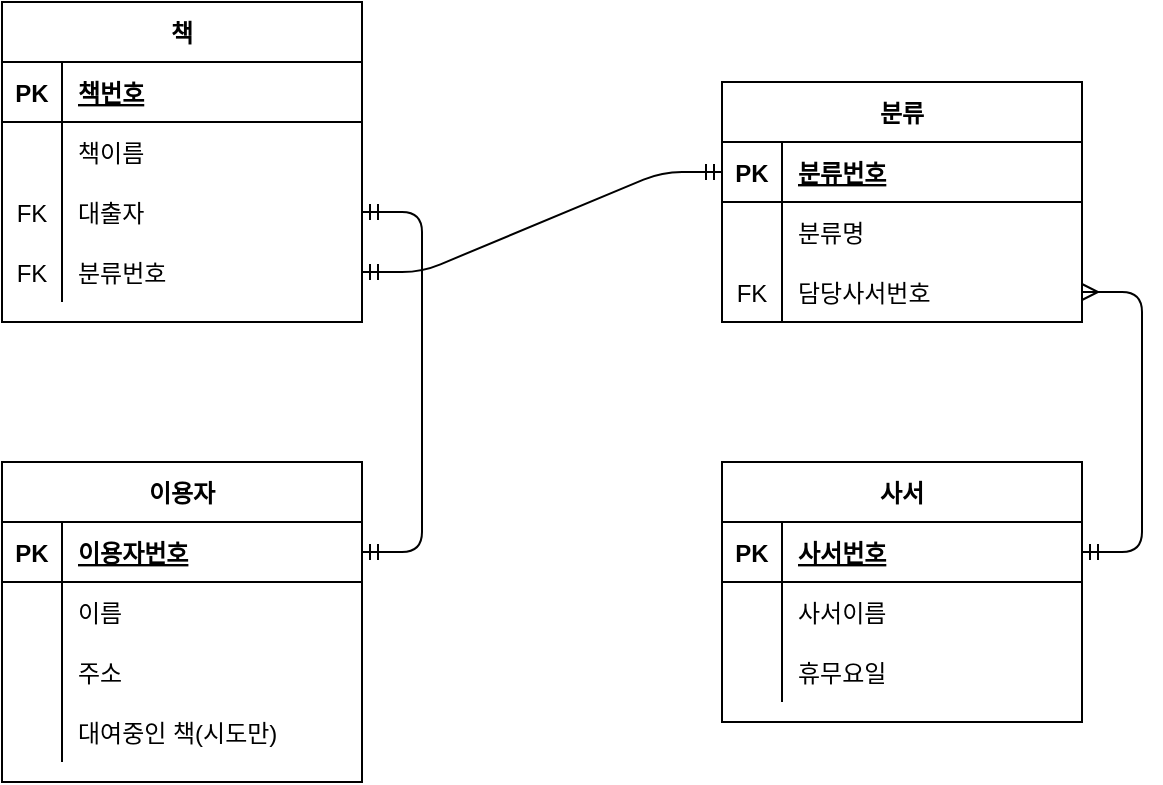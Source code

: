 <mxfile version="14.9.8" type="github">
  <diagram id="P8HV60x6f74xyj__cb5O" name="Page-1">
    <mxGraphModel dx="1422" dy="794" grid="1" gridSize="10" guides="1" tooltips="1" connect="1" arrows="1" fold="1" page="1" pageScale="1" pageWidth="827" pageHeight="1169" math="0" shadow="0">
      <root>
        <mxCell id="0" />
        <mxCell id="1" parent="0" />
        <mxCell id="zJml7gbfkg_L_VW95YBA-1" value="책" style="shape=table;startSize=30;container=1;collapsible=1;childLayout=tableLayout;fixedRows=1;rowLines=0;fontStyle=1;align=center;resizeLast=1;" vertex="1" parent="1">
          <mxGeometry x="80" y="170" width="180" height="160" as="geometry" />
        </mxCell>
        <mxCell id="zJml7gbfkg_L_VW95YBA-2" value="" style="shape=partialRectangle;collapsible=0;dropTarget=0;pointerEvents=0;fillColor=none;top=0;left=0;bottom=1;right=0;points=[[0,0.5],[1,0.5]];portConstraint=eastwest;" vertex="1" parent="zJml7gbfkg_L_VW95YBA-1">
          <mxGeometry y="30" width="180" height="30" as="geometry" />
        </mxCell>
        <mxCell id="zJml7gbfkg_L_VW95YBA-3" value="PK" style="shape=partialRectangle;connectable=0;fillColor=none;top=0;left=0;bottom=0;right=0;fontStyle=1;overflow=hidden;" vertex="1" parent="zJml7gbfkg_L_VW95YBA-2">
          <mxGeometry width="30" height="30" as="geometry" />
        </mxCell>
        <mxCell id="zJml7gbfkg_L_VW95YBA-4" value="책번호" style="shape=partialRectangle;connectable=0;fillColor=none;top=0;left=0;bottom=0;right=0;align=left;spacingLeft=6;fontStyle=5;overflow=hidden;" vertex="1" parent="zJml7gbfkg_L_VW95YBA-2">
          <mxGeometry x="30" width="150" height="30" as="geometry" />
        </mxCell>
        <mxCell id="zJml7gbfkg_L_VW95YBA-5" value="" style="shape=partialRectangle;collapsible=0;dropTarget=0;pointerEvents=0;fillColor=none;top=0;left=0;bottom=0;right=0;points=[[0,0.5],[1,0.5]];portConstraint=eastwest;" vertex="1" parent="zJml7gbfkg_L_VW95YBA-1">
          <mxGeometry y="60" width="180" height="30" as="geometry" />
        </mxCell>
        <mxCell id="zJml7gbfkg_L_VW95YBA-6" value="" style="shape=partialRectangle;connectable=0;fillColor=none;top=0;left=0;bottom=0;right=0;editable=1;overflow=hidden;" vertex="1" parent="zJml7gbfkg_L_VW95YBA-5">
          <mxGeometry width="30" height="30" as="geometry" />
        </mxCell>
        <mxCell id="zJml7gbfkg_L_VW95YBA-7" value="책이름" style="shape=partialRectangle;connectable=0;fillColor=none;top=0;left=0;bottom=0;right=0;align=left;spacingLeft=6;overflow=hidden;" vertex="1" parent="zJml7gbfkg_L_VW95YBA-5">
          <mxGeometry x="30" width="150" height="30" as="geometry" />
        </mxCell>
        <mxCell id="zJml7gbfkg_L_VW95YBA-8" value="" style="shape=partialRectangle;collapsible=0;dropTarget=0;pointerEvents=0;fillColor=none;top=0;left=0;bottom=0;right=0;points=[[0,0.5],[1,0.5]];portConstraint=eastwest;" vertex="1" parent="zJml7gbfkg_L_VW95YBA-1">
          <mxGeometry y="90" width="180" height="30" as="geometry" />
        </mxCell>
        <mxCell id="zJml7gbfkg_L_VW95YBA-9" value="FK" style="shape=partialRectangle;connectable=0;fillColor=none;top=0;left=0;bottom=0;right=0;editable=1;overflow=hidden;" vertex="1" parent="zJml7gbfkg_L_VW95YBA-8">
          <mxGeometry width="30" height="30" as="geometry" />
        </mxCell>
        <mxCell id="zJml7gbfkg_L_VW95YBA-10" value="대출자" style="shape=partialRectangle;connectable=0;fillColor=none;top=0;left=0;bottom=0;right=0;align=left;spacingLeft=6;overflow=hidden;" vertex="1" parent="zJml7gbfkg_L_VW95YBA-8">
          <mxGeometry x="30" width="150" height="30" as="geometry" />
        </mxCell>
        <mxCell id="zJml7gbfkg_L_VW95YBA-11" value="" style="shape=partialRectangle;collapsible=0;dropTarget=0;pointerEvents=0;fillColor=none;top=0;left=0;bottom=0;right=0;points=[[0,0.5],[1,0.5]];portConstraint=eastwest;" vertex="1" parent="zJml7gbfkg_L_VW95YBA-1">
          <mxGeometry y="120" width="180" height="30" as="geometry" />
        </mxCell>
        <mxCell id="zJml7gbfkg_L_VW95YBA-12" value="FK" style="shape=partialRectangle;connectable=0;fillColor=none;top=0;left=0;bottom=0;right=0;editable=1;overflow=hidden;" vertex="1" parent="zJml7gbfkg_L_VW95YBA-11">
          <mxGeometry width="30" height="30" as="geometry" />
        </mxCell>
        <mxCell id="zJml7gbfkg_L_VW95YBA-13" value="분류번호" style="shape=partialRectangle;connectable=0;fillColor=none;top=0;left=0;bottom=0;right=0;align=left;spacingLeft=6;overflow=hidden;" vertex="1" parent="zJml7gbfkg_L_VW95YBA-11">
          <mxGeometry x="30" width="150" height="30" as="geometry" />
        </mxCell>
        <mxCell id="zJml7gbfkg_L_VW95YBA-14" value="분류" style="shape=table;startSize=30;container=1;collapsible=1;childLayout=tableLayout;fixedRows=1;rowLines=0;fontStyle=1;align=center;resizeLast=1;" vertex="1" parent="1">
          <mxGeometry x="440" y="210" width="180" height="120" as="geometry" />
        </mxCell>
        <mxCell id="zJml7gbfkg_L_VW95YBA-15" value="" style="shape=partialRectangle;collapsible=0;dropTarget=0;pointerEvents=0;fillColor=none;top=0;left=0;bottom=1;right=0;points=[[0,0.5],[1,0.5]];portConstraint=eastwest;" vertex="1" parent="zJml7gbfkg_L_VW95YBA-14">
          <mxGeometry y="30" width="180" height="30" as="geometry" />
        </mxCell>
        <mxCell id="zJml7gbfkg_L_VW95YBA-16" value="PK" style="shape=partialRectangle;connectable=0;fillColor=none;top=0;left=0;bottom=0;right=0;fontStyle=1;overflow=hidden;" vertex="1" parent="zJml7gbfkg_L_VW95YBA-15">
          <mxGeometry width="30" height="30" as="geometry" />
        </mxCell>
        <mxCell id="zJml7gbfkg_L_VW95YBA-17" value="분류번호" style="shape=partialRectangle;connectable=0;fillColor=none;top=0;left=0;bottom=0;right=0;align=left;spacingLeft=6;fontStyle=5;overflow=hidden;" vertex="1" parent="zJml7gbfkg_L_VW95YBA-15">
          <mxGeometry x="30" width="150" height="30" as="geometry" />
        </mxCell>
        <mxCell id="zJml7gbfkg_L_VW95YBA-18" value="" style="shape=partialRectangle;collapsible=0;dropTarget=0;pointerEvents=0;fillColor=none;top=0;left=0;bottom=0;right=0;points=[[0,0.5],[1,0.5]];portConstraint=eastwest;" vertex="1" parent="zJml7gbfkg_L_VW95YBA-14">
          <mxGeometry y="60" width="180" height="30" as="geometry" />
        </mxCell>
        <mxCell id="zJml7gbfkg_L_VW95YBA-19" value="" style="shape=partialRectangle;connectable=0;fillColor=none;top=0;left=0;bottom=0;right=0;editable=1;overflow=hidden;" vertex="1" parent="zJml7gbfkg_L_VW95YBA-18">
          <mxGeometry width="30" height="30" as="geometry" />
        </mxCell>
        <mxCell id="zJml7gbfkg_L_VW95YBA-20" value="분류명" style="shape=partialRectangle;connectable=0;fillColor=none;top=0;left=0;bottom=0;right=0;align=left;spacingLeft=6;overflow=hidden;" vertex="1" parent="zJml7gbfkg_L_VW95YBA-18">
          <mxGeometry x="30" width="150" height="30" as="geometry" />
        </mxCell>
        <mxCell id="zJml7gbfkg_L_VW95YBA-24" value="" style="shape=partialRectangle;collapsible=0;dropTarget=0;pointerEvents=0;fillColor=none;top=0;left=0;bottom=0;right=0;points=[[0,0.5],[1,0.5]];portConstraint=eastwest;" vertex="1" parent="zJml7gbfkg_L_VW95YBA-14">
          <mxGeometry y="90" width="180" height="30" as="geometry" />
        </mxCell>
        <mxCell id="zJml7gbfkg_L_VW95YBA-25" value="FK" style="shape=partialRectangle;connectable=0;fillColor=none;top=0;left=0;bottom=0;right=0;editable=1;overflow=hidden;" vertex="1" parent="zJml7gbfkg_L_VW95YBA-24">
          <mxGeometry width="30" height="30" as="geometry" />
        </mxCell>
        <mxCell id="zJml7gbfkg_L_VW95YBA-26" value="담당사서번호" style="shape=partialRectangle;connectable=0;fillColor=none;top=0;left=0;bottom=0;right=0;align=left;spacingLeft=6;overflow=hidden;" vertex="1" parent="zJml7gbfkg_L_VW95YBA-24">
          <mxGeometry x="30" width="150" height="30" as="geometry" />
        </mxCell>
        <mxCell id="zJml7gbfkg_L_VW95YBA-27" value="사서" style="shape=table;startSize=30;container=1;collapsible=1;childLayout=tableLayout;fixedRows=1;rowLines=0;fontStyle=1;align=center;resizeLast=1;" vertex="1" parent="1">
          <mxGeometry x="440" y="400" width="180" height="130" as="geometry" />
        </mxCell>
        <mxCell id="zJml7gbfkg_L_VW95YBA-28" value="" style="shape=partialRectangle;collapsible=0;dropTarget=0;pointerEvents=0;fillColor=none;top=0;left=0;bottom=1;right=0;points=[[0,0.5],[1,0.5]];portConstraint=eastwest;" vertex="1" parent="zJml7gbfkg_L_VW95YBA-27">
          <mxGeometry y="30" width="180" height="30" as="geometry" />
        </mxCell>
        <mxCell id="zJml7gbfkg_L_VW95YBA-29" value="PK" style="shape=partialRectangle;connectable=0;fillColor=none;top=0;left=0;bottom=0;right=0;fontStyle=1;overflow=hidden;" vertex="1" parent="zJml7gbfkg_L_VW95YBA-28">
          <mxGeometry width="30" height="30" as="geometry" />
        </mxCell>
        <mxCell id="zJml7gbfkg_L_VW95YBA-30" value="사서번호" style="shape=partialRectangle;connectable=0;fillColor=none;top=0;left=0;bottom=0;right=0;align=left;spacingLeft=6;fontStyle=5;overflow=hidden;" vertex="1" parent="zJml7gbfkg_L_VW95YBA-28">
          <mxGeometry x="30" width="150" height="30" as="geometry" />
        </mxCell>
        <mxCell id="zJml7gbfkg_L_VW95YBA-31" value="" style="shape=partialRectangle;collapsible=0;dropTarget=0;pointerEvents=0;fillColor=none;top=0;left=0;bottom=0;right=0;points=[[0,0.5],[1,0.5]];portConstraint=eastwest;" vertex="1" parent="zJml7gbfkg_L_VW95YBA-27">
          <mxGeometry y="60" width="180" height="30" as="geometry" />
        </mxCell>
        <mxCell id="zJml7gbfkg_L_VW95YBA-32" value="" style="shape=partialRectangle;connectable=0;fillColor=none;top=0;left=0;bottom=0;right=0;editable=1;overflow=hidden;" vertex="1" parent="zJml7gbfkg_L_VW95YBA-31">
          <mxGeometry width="30" height="30" as="geometry" />
        </mxCell>
        <mxCell id="zJml7gbfkg_L_VW95YBA-33" value="사서이름" style="shape=partialRectangle;connectable=0;fillColor=none;top=0;left=0;bottom=0;right=0;align=left;spacingLeft=6;overflow=hidden;" vertex="1" parent="zJml7gbfkg_L_VW95YBA-31">
          <mxGeometry x="30" width="150" height="30" as="geometry" />
        </mxCell>
        <mxCell id="zJml7gbfkg_L_VW95YBA-37" value="" style="shape=partialRectangle;collapsible=0;dropTarget=0;pointerEvents=0;fillColor=none;top=0;left=0;bottom=0;right=0;points=[[0,0.5],[1,0.5]];portConstraint=eastwest;" vertex="1" parent="zJml7gbfkg_L_VW95YBA-27">
          <mxGeometry y="90" width="180" height="30" as="geometry" />
        </mxCell>
        <mxCell id="zJml7gbfkg_L_VW95YBA-38" value="" style="shape=partialRectangle;connectable=0;fillColor=none;top=0;left=0;bottom=0;right=0;editable=1;overflow=hidden;" vertex="1" parent="zJml7gbfkg_L_VW95YBA-37">
          <mxGeometry width="30" height="30" as="geometry" />
        </mxCell>
        <mxCell id="zJml7gbfkg_L_VW95YBA-39" value="휴무요일" style="shape=partialRectangle;connectable=0;fillColor=none;top=0;left=0;bottom=0;right=0;align=left;spacingLeft=6;overflow=hidden;" vertex="1" parent="zJml7gbfkg_L_VW95YBA-37">
          <mxGeometry x="30" width="150" height="30" as="geometry" />
        </mxCell>
        <mxCell id="zJml7gbfkg_L_VW95YBA-44" value="이용자" style="shape=table;startSize=30;container=1;collapsible=1;childLayout=tableLayout;fixedRows=1;rowLines=0;fontStyle=1;align=center;resizeLast=1;" vertex="1" parent="1">
          <mxGeometry x="80" y="400" width="180" height="160" as="geometry" />
        </mxCell>
        <mxCell id="zJml7gbfkg_L_VW95YBA-45" value="" style="shape=partialRectangle;collapsible=0;dropTarget=0;pointerEvents=0;fillColor=none;top=0;left=0;bottom=1;right=0;points=[[0,0.5],[1,0.5]];portConstraint=eastwest;" vertex="1" parent="zJml7gbfkg_L_VW95YBA-44">
          <mxGeometry y="30" width="180" height="30" as="geometry" />
        </mxCell>
        <mxCell id="zJml7gbfkg_L_VW95YBA-46" value="PK" style="shape=partialRectangle;connectable=0;fillColor=none;top=0;left=0;bottom=0;right=0;fontStyle=1;overflow=hidden;" vertex="1" parent="zJml7gbfkg_L_VW95YBA-45">
          <mxGeometry width="30" height="30" as="geometry" />
        </mxCell>
        <mxCell id="zJml7gbfkg_L_VW95YBA-47" value="이용자번호" style="shape=partialRectangle;connectable=0;fillColor=none;top=0;left=0;bottom=0;right=0;align=left;spacingLeft=6;fontStyle=5;overflow=hidden;" vertex="1" parent="zJml7gbfkg_L_VW95YBA-45">
          <mxGeometry x="30" width="150" height="30" as="geometry" />
        </mxCell>
        <mxCell id="zJml7gbfkg_L_VW95YBA-48" value="" style="shape=partialRectangle;collapsible=0;dropTarget=0;pointerEvents=0;fillColor=none;top=0;left=0;bottom=0;right=0;points=[[0,0.5],[1,0.5]];portConstraint=eastwest;" vertex="1" parent="zJml7gbfkg_L_VW95YBA-44">
          <mxGeometry y="60" width="180" height="30" as="geometry" />
        </mxCell>
        <mxCell id="zJml7gbfkg_L_VW95YBA-49" value="" style="shape=partialRectangle;connectable=0;fillColor=none;top=0;left=0;bottom=0;right=0;editable=1;overflow=hidden;" vertex="1" parent="zJml7gbfkg_L_VW95YBA-48">
          <mxGeometry width="30" height="30" as="geometry" />
        </mxCell>
        <mxCell id="zJml7gbfkg_L_VW95YBA-50" value="이름" style="shape=partialRectangle;connectable=0;fillColor=none;top=0;left=0;bottom=0;right=0;align=left;spacingLeft=6;overflow=hidden;" vertex="1" parent="zJml7gbfkg_L_VW95YBA-48">
          <mxGeometry x="30" width="150" height="30" as="geometry" />
        </mxCell>
        <mxCell id="zJml7gbfkg_L_VW95YBA-51" value="" style="shape=partialRectangle;collapsible=0;dropTarget=0;pointerEvents=0;fillColor=none;top=0;left=0;bottom=0;right=0;points=[[0,0.5],[1,0.5]];portConstraint=eastwest;" vertex="1" parent="zJml7gbfkg_L_VW95YBA-44">
          <mxGeometry y="90" width="180" height="30" as="geometry" />
        </mxCell>
        <mxCell id="zJml7gbfkg_L_VW95YBA-52" value="" style="shape=partialRectangle;connectable=0;fillColor=none;top=0;left=0;bottom=0;right=0;editable=1;overflow=hidden;" vertex="1" parent="zJml7gbfkg_L_VW95YBA-51">
          <mxGeometry width="30" height="30" as="geometry" />
        </mxCell>
        <mxCell id="zJml7gbfkg_L_VW95YBA-53" value="주소" style="shape=partialRectangle;connectable=0;fillColor=none;top=0;left=0;bottom=0;right=0;align=left;spacingLeft=6;overflow=hidden;" vertex="1" parent="zJml7gbfkg_L_VW95YBA-51">
          <mxGeometry x="30" width="150" height="30" as="geometry" />
        </mxCell>
        <mxCell id="zJml7gbfkg_L_VW95YBA-54" value="" style="shape=partialRectangle;collapsible=0;dropTarget=0;pointerEvents=0;fillColor=none;top=0;left=0;bottom=0;right=0;points=[[0,0.5],[1,0.5]];portConstraint=eastwest;" vertex="1" parent="zJml7gbfkg_L_VW95YBA-44">
          <mxGeometry y="120" width="180" height="30" as="geometry" />
        </mxCell>
        <mxCell id="zJml7gbfkg_L_VW95YBA-55" value="" style="shape=partialRectangle;connectable=0;fillColor=none;top=0;left=0;bottom=0;right=0;editable=1;overflow=hidden;" vertex="1" parent="zJml7gbfkg_L_VW95YBA-54">
          <mxGeometry width="30" height="30" as="geometry" />
        </mxCell>
        <mxCell id="zJml7gbfkg_L_VW95YBA-56" value="대여중인 책(시도만)" style="shape=partialRectangle;connectable=0;fillColor=none;top=0;left=0;bottom=0;right=0;align=left;spacingLeft=6;overflow=hidden;" vertex="1" parent="zJml7gbfkg_L_VW95YBA-54">
          <mxGeometry x="30" width="150" height="30" as="geometry" />
        </mxCell>
        <mxCell id="zJml7gbfkg_L_VW95YBA-57" value="" style="edgeStyle=entityRelationEdgeStyle;fontSize=12;html=1;endArrow=ERmandOne;exitX=1;exitY=0.5;exitDx=0;exitDy=0;entryX=0;entryY=0.5;entryDx=0;entryDy=0;endFill=0;startArrow=ERmandOne;startFill=0;" edge="1" parent="1" source="zJml7gbfkg_L_VW95YBA-11" target="zJml7gbfkg_L_VW95YBA-15">
          <mxGeometry width="100" height="100" relative="1" as="geometry">
            <mxPoint x="360" y="460" as="sourcePoint" />
            <mxPoint x="460" y="360" as="targetPoint" />
          </mxGeometry>
        </mxCell>
        <mxCell id="zJml7gbfkg_L_VW95YBA-58" value="" style="edgeStyle=entityRelationEdgeStyle;fontSize=12;html=1;endArrow=ERmandOne;startArrow=ERmany;exitX=1;exitY=0.5;exitDx=0;exitDy=0;startFill=0;" edge="1" parent="1" source="zJml7gbfkg_L_VW95YBA-24" target="zJml7gbfkg_L_VW95YBA-28">
          <mxGeometry width="100" height="100" relative="1" as="geometry">
            <mxPoint x="570" y="190" as="sourcePoint" />
            <mxPoint x="340" y="360" as="targetPoint" />
          </mxGeometry>
        </mxCell>
        <mxCell id="zJml7gbfkg_L_VW95YBA-59" value="" style="edgeStyle=entityRelationEdgeStyle;fontSize=12;html=1;endArrow=ERmandOne;startArrow=ERmandOne;entryX=1;entryY=0.5;entryDx=0;entryDy=0;exitX=1;exitY=0.5;exitDx=0;exitDy=0;" edge="1" parent="1" source="zJml7gbfkg_L_VW95YBA-45" target="zJml7gbfkg_L_VW95YBA-8">
          <mxGeometry width="100" height="100" relative="1" as="geometry">
            <mxPoint x="240" y="460" as="sourcePoint" />
            <mxPoint x="340" y="360" as="targetPoint" />
          </mxGeometry>
        </mxCell>
      </root>
    </mxGraphModel>
  </diagram>
</mxfile>
